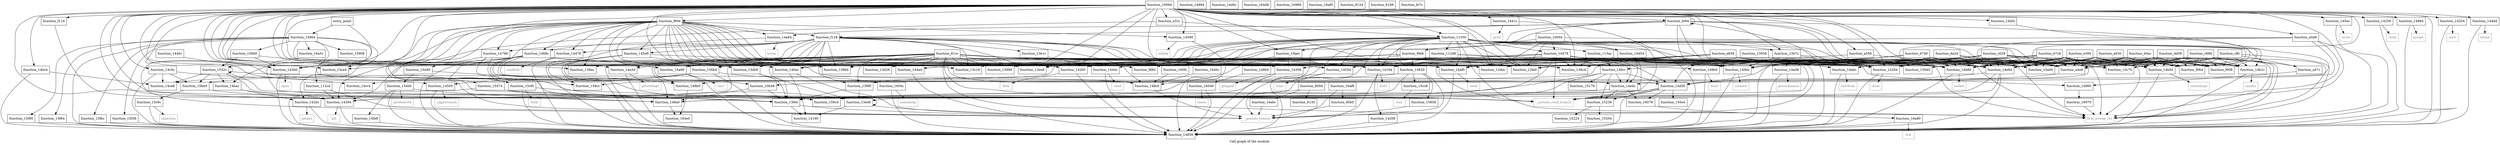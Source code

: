 digraph "Call graph of the module." {
  label="Call graph of the module.";
  node [shape=record];

  Node_function_10b48 [label="{function_10b48}"];
  Node_function_10004 [label="{function_10004}"];
  Node_function_14478 [label="{function_14478}"];
  Node_function_10094 [label="{function_10094}"];
  Node_function_158c4 [label="{function_158c4}"];
  Node_function_10c70 [label="{function_10c70}"];
  Node_function_10d54 [label="{function_10d54}"];
  Node_function_10d78 [label="{function_10d78}"];
  Node_function_144a4 [label="{function_144a4}"];
  Node_function_112c4 [label="{function_112c4}"];
  Node_function_112d8 [label="{function_112d8}"];
  Node_function_113ac [label="{function_113ac}"];
  Node_function_144d4 [label="{function_144d4}"];
  Node_function_11550 [label="{function_11550}"];
  Node_function_12ebc [label="{function_12ebc}"];
  Node_function_10a94 [label="{function_10a94}"];
  Node_function_14788 [label="{function_14788}"];
  Node_function_13ed0 [label="{function_13ed0}"];
  Node_function_14858 [label="{function_14858}"];
  Node_function_14abc [label="{function_14abc}"];
  Node_function_10aec [label="{function_10aec}"];
  Node_function_13d28 [label="{function_13d28}"];
  Node_function_14500 [label="{function_14500}"];
  Node_function_12ee8 [label="{function_12ee8}"];
  Node_function_14554 [label="{function_14554}"];
  Node_function_12fa0 [label="{function_12fa0}"];
  Node_function_13058 [label="{function_13058}"];
  Node_function_138c4 [label="{function_138c4}"];
  Node_function_14580 [label="{function_14580}"];
  Node_function_138ec [label="{function_138ec}"];
  Node_function_13940 [label="{function_13940}"];
  Node_function_13964 [label="{function_13964}"];
  Node_function_13988 [label="{function_13988}"];
  Node_function_145ac [label="{function_145ac}"];
  Node_function_139f0 [label="{function_139f0}"];
  Node_function_13b1c [label="{function_13b1c}"];
  Node_function_13b7c [label="{function_13b7c}"];
  Node_function_145d8 [label="{function_145d8}"];
  Node_function_13c18 [label="{function_13c18}"];
  Node_function_13ca4 [label="{function_13ca4}"];
  Node_function_1468c [label="{function_1468c}"];
  Node_function_13fe0 [label="{function_13fe0}"];
  Node_function_14864 [label="{function_14864}"];
  Node_function_14894 [label="{function_14894}"];
  Node_function_140ac [label="{function_140ac}"];
  Node_function_14190 [label="{function_14190}"];
  Node_function_148a0 [label="{function_148a0}"];
  Node_function_14194 [label="{function_14194}"];
  Node_function_148b0 [label="{function_148b0}"];
  Node_function_14208 [label="{function_14208}"];
  Node_function_148c0 [label="{function_148c0}"];
  Node_function_14258 [label="{function_14258}"];
  Node_function_14960 [label="{function_14960}"];
  Node_function_14284 [label="{function_14284}"];
  Node_function_142b0 [label="{function_142b0}"];
  Node_function_142dc [label="{function_142dc}"];
  Node_function_14984 [label="{function_14984}"];
  Node_function_14308 [label="{function_14308}"];
  Node_function_149b0 [label="{function_149b0}"];
  Node_function_14334 [label="{function_14334}"];
  Node_function_149dc [label="{function_149dc}"];
  Node_function_14384 [label="{function_14384}"];
  Node_function_14a08 [label="{function_14a08}"];
  Node_function_143b0 [label="{function_143b0}"];
  Node_function_14a34 [label="{function_14a34}"];
  Node_function_1440c [label="{function_1440c}"];
  Node_function_14a64 [label="{function_14a64}"];
  Node_function_1441c [label="{function_1441c}"];
  Node_function_14a90 [label="{function_14a90}"];
  Node_function_1444c [label="{function_1444c}"];
  Node_function_14b80 [label="{function_14b80}"];
  Node_function_14bac [label="{function_14bac}"];
  Node_function_14bc4 [label="{function_14bc4}"];
  Node_function_14bf4 [label="{function_14bf4}"];
  Node_function_14c0c [label="{function_14c0c}"];
  Node_function_14cc4 [label="{function_14cc4}"];
  Node_function_14ce8 [label="{function_14ce8}"];
  Node_function_14d0c [label="{function_14d0c}"];
  Node_function_fe94 [label="{function_fe94}"];
  Node_function_14b1c [label="{function_14b1c}"];
  Node_function_14b50 [label="{function_14b50}"];
  Node_function_14af0 [label="{function_14af0}"];
  Node_function_15908 [label="{function_15908}"];
  Node_function_15964 [label="{function_15964}"];
  Node_function_15bb0 [label="{function_15bb0}"];
  Node_function_15c9c [label="{function_15c9c}"];
  Node_function_15cc8 [label="{function_15cc8}"];
  Node_function_15cf0 [label="{function_15cf0}"];
  Node_function_15d40 [label="{function_15d40}"];
  Node_function_15dd4 [label="{function_15dd4}"];
  Node_function_15f38 [label="{function_15f38}"];
  Node_function_15f64 [label="{function_15f64}"];
  Node_function_15f90 [label="{function_15f90}"];
  Node_function_15fbc [label="{function_15fbc}"];
  Node_function_15fe8 [label="{function_15fe8}"];
  Node_function_1604c [label="{function_1604c}"];
  Node_function_16078 [label="{function_16078}"];
  Node_function_160d0 [label="{function_160d0}"];
  Node_function_160fc [label="{function_160fc}"];
  Node_function_1640c [label="{function_1640c}"];
  Node_function_164d8 [label="{function_164d8}"];
  Node_function_164e0 [label="{function_164e0}"];
  Node_function_16968 [label="{function_16968}"];
  Node_function_16970 [label="{function_16970}"];
  Node_function_16a5c [label="{function_16a5c}"];
  Node_function_16a80 [label="{function_16a80}"];
  Node_function_16abc [label="{function_16abc}"];
  Node_function_16af0 [label="{function_16af0}"];
  Node_function_16af8 [label="{function_16af8}"];
  Node_fcntl [color="gray50", fontcolor="gray50", label="{fcntl}"];
  Node_chdir [color="gray50", fontcolor="gray50", label="{chdir}"];
  Node_close [color="gray50", fontcolor="gray50", label="{close}"];
  Node_fork [color="gray50", fontcolor="gray50", label="{fork}"];
  Node_getpid [color="gray50", fontcolor="gray50", label="{getpid}"];
  Node_getppid [color="gray50", fontcolor="gray50", label="{getppid}"];
  Node_ioctl [color="gray50", fontcolor="gray50", label="{ioctl}"];
  Node_kill [color="gray50", fontcolor="gray50", label="{kill}"];
  Node_open [color="gray50", fontcolor="gray50", label="{open}"];
  Node_prctl [color="gray50", fontcolor="gray50", label="{prctl}"];
  Node_read [color="gray50", fontcolor="gray50", label="{read}"];
  Node_readlink [color="gray50", fontcolor="gray50", label="{readlink}"];
  Node_setsid [color="gray50", fontcolor="gray50", label="{setsid}"];
  Node_sigprocmask [color="gray50", fontcolor="gray50", label="{sigprocmask}"];
  Node_time [color="gray50", fontcolor="gray50", label="{time}"];
  Node_unlink [color="gray50", fontcolor="gray50", label="{unlink}"];
  Node_write [color="gray50", fontcolor="gray50", label="{write}"];
  Node_accept [color="gray50", fontcolor="gray50", label="{accept}"];
  Node_bind [color="gray50", fontcolor="gray50", label="{bind}"];
  Node_connect [color="gray50", fontcolor="gray50", label="{connect}"];
  Node_getsockname [color="gray50", fontcolor="gray50", label="{getsockname}"];
  Node_getsockopt [color="gray50", fontcolor="gray50", label="{getsockopt}"];
  Node_listen [color="gray50", fontcolor="gray50", label="{listen}"];
  Node_recv [color="gray50", fontcolor="gray50", label="{recv}"];
  Node_recvfrom [color="gray50", fontcolor="gray50", label="{recvfrom}"];
  Node_send [color="gray50", fontcolor="gray50", label="{send}"];
  Node_sendto [color="gray50", fontcolor="gray50", label="{sendto}"];
  Node_setsockopt [color="gray50", fontcolor="gray50", label="{setsockopt}"];
  Node_socket [color="gray50", fontcolor="gray50", label="{socket}"];
  Node_sigaction [color="gray50", fontcolor="gray50", label="{sigaction}"];
  Node_exit [color="gray50", fontcolor="gray50", label="{exit}"];
  Node_fstat [color="gray50", fontcolor="gray50", label="{fstat}"];
  Node_getdents64 [color="gray50", fontcolor="gray50", label="{getdents64}"];
  Node_nanosleep [color="gray50", fontcolor="gray50", label="{nanosleep}"];
  Node_times [color="gray50", fontcolor="gray50", label="{times}"];
  Node_brk [color="gray50", fontcolor="gray50", label="{brk}"];
  Node_llvm_bswap_i32 [color="gray50", fontcolor="gray50", label="{llvm_bswap_i32}"];
  Node_function_14d30 [label="{function_14d30}"];
  Node_function_14e84 [label="{function_14e84}"];
  Node_function_14edc [label="{function_14edc}"];
  Node_function_14fcc [label="{function_14fcc}"];
  Node_function_150e4 [label="{function_150e4}"];
  Node_function_15178 [label="{function_15178}"];
  Node_function_15204 [label="{function_15204}"];
  Node_function_15224 [label="{function_15224}"];
  Node_function_15238 [label="{function_15238}"];
  Node_function_1532c [label="{function_1532c}"];
  Node_function_15474 [label="{function_15474}"];
  Node_function_15620 [label="{function_15620}"];
  Node_function_156b4 [label="{function_156b4}"];
  Node_function_15858 [label="{function_15858}"];
  Node_function_158cc [label="{function_158cc}"];
  Node_function_158d0 [label="{function_158d0}"];
  Node_function_13db8 [label="{function_13db8}"];
  Node___pseudo_branch [color="gray50", fontcolor="gray50", label="{__pseudo_branch}"];
  Node___pseudo_cond_branch [color="gray50", fontcolor="gray50", label="{__pseudo_cond_branch}"];
  Node_function_8094 [label="{function_8094}"];
  Node_function_80b0 [label="{function_80b0}"];
  Node_function_8124 [label="{function_8124}"];
  Node_function_8130 [label="{function_8130}"];
  Node_function_8188 [label="{function_8188}"];
  Node_entry_point [label="{entry_point}"];
  Node_function_81cc [label="{function_81cc}"];
  Node_function_9f84 [label="{function_9f84}"];
  Node_function_9fe8 [label="{function_9fe8}"];
  Node_function_a0d8 [label="{function_a0d8}"];
  Node_function_a32c [label="{function_a32c}"];
  Node_function_a47c [label="{function_a47c}"];
  Node_function_a4e8 [label="{function_a4e8}"];
  Node_function_a558 [label="{function_a558}"];
  Node_function_a930 [label="{function_a930}"];
  Node_function_b0ac [label="{function_b0ac}"];
  Node_function_b7c8 [label="{function_b7c8}"];
  Node_function_c028 [label="{function_c028}"];
  Node_function_c888 [label="{function_c888}"];
  Node_function_cffc [label="{function_cffc}"];
  Node_function_d740 [label="{function_d740}"];
  Node_function_da24 [label="{function_da24}"];
  Node_function_dd08 [label="{function_dd08}"];
  Node_function_e394 [label="{function_e394}"];
  Node_function_e858 [label="{function_e858}"];
  Node_function_f008 [label="{function_f008}"];
  Node_function_f064 [label="{function_f064}"];
  Node_function_f114 [label="{function_f114}"];
  Node_function_f128 [label="{function_f128}"];
  Node_function_f694 [label="{function_f694}"];
  Node_function_fe7c [label="{function_fe7c}"];
  Node_function_10b48 -> Node_function_13fe0;
  Node_function_10b48 -> Node_function_148a0;
  Node_function_10004 -> Node_function_10d54;
  Node_function_10004 -> Node_function_10d78;
  Node_function_10004 -> Node_function_12ebc;
  Node_function_10004 -> Node_function_10a94;
  Node_function_10004 -> Node_function_12ee8;
  Node_function_10004 -> Node_function_12fa0;
  Node_function_10004 -> Node_function_13fe0;
  Node_function_14478 -> Node_function_14858;
  Node_function_14478 -> Node_readlink;
  Node_function_10094 -> Node_function_10b48;
  Node_function_10094 -> Node_function_144a4;
  Node_function_10094 -> Node_function_112c4;
  Node_function_10094 -> Node_function_144d4;
  Node_function_10094 -> Node_function_11550;
  Node_function_10094 -> Node_function_12ebc;
  Node_function_10094 -> Node_function_10a94;
  Node_function_10094 -> Node_function_14858;
  Node_function_10094 -> Node_function_10aec;
  Node_function_10094 -> Node_function_14500;
  Node_function_10094 -> Node_function_12ee8;
  Node_function_10094 -> Node_function_12fa0;
  Node_function_10094 -> Node_function_138c4;
  Node_function_10094 -> Node_function_14580;
  Node_function_10094 -> Node_function_138ec;
  Node_function_10094 -> Node_function_13964;
  Node_function_10094 -> Node_function_145ac;
  Node_function_10094 -> Node_function_13b7c;
  Node_function_10094 -> Node_function_13ca4;
  Node_function_10094 -> Node_function_13fe0;
  Node_function_10094 -> Node_function_140ac;
  Node_function_10094 -> Node_function_148a0;
  Node_function_10094 -> Node_function_14194;
  Node_function_10094 -> Node_function_14258;
  Node_function_10094 -> Node_function_14284;
  Node_function_10094 -> Node_function_142b0;
  Node_function_10094 -> Node_function_14984;
  Node_function_10094 -> Node_function_14334;
  Node_function_10094 -> Node_function_149dc;
  Node_function_10094 -> Node_function_14384;
  Node_function_10094 -> Node_function_143b0;
  Node_function_10094 -> Node_function_14a34;
  Node_function_10094 -> Node_function_1441c;
  Node_function_10094 -> Node_function_14a90;
  Node_function_10094 -> Node_function_14b80;
  Node_function_10094 -> Node_function_14bac;
  Node_function_10094 -> Node_function_14bc4;
  Node_function_10094 -> Node_function_14bf4;
  Node_function_10094 -> Node_function_14c0c;
  Node_function_10094 -> Node_function_fe94;
  Node_function_10094 -> Node_function_14af0;
  Node_function_10094 -> Node_function_15620;
  Node_function_10094 -> Node_function_156b4;
  Node_function_10094 -> Node___pseudo_branch;
  Node_function_10094 -> Node___pseudo_cond_branch;
  Node_function_10094 -> Node_function_a0d8;
  Node_function_10094 -> Node_function_a32c;
  Node_function_10094 -> Node_function_a558;
  Node_function_10094 -> Node_function_f114;
  Node_function_10094 -> Node_function_f694;
  Node_function_10d54 -> Node_function_14edc;
  Node_function_10d54 -> Node___pseudo_cond_branch;
  Node_function_10d78 -> Node_function_144a4;
  Node_function_10d78 -> Node_function_10a94;
  Node_function_10d78 -> Node_function_14abc;
  Node_function_10d78 -> Node_function_138c4;
  Node_function_10d78 -> Node_function_13964;
  Node_function_10d78 -> Node_function_13fe0;
  Node_function_10d78 -> Node_function_14194;
  Node_function_10d78 -> Node_function_14284;
  Node_function_10d78 -> Node_function_149dc;
  Node_function_10d78 -> Node_function_14b80;
  Node_function_10d78 -> Node_function_14af0;
  Node_function_10d78 -> Node_function_14e84;
  Node_function_10d78 -> Node_function_14edc;
  Node_function_10d78 -> Node_function_14fcc;
  Node_function_10d78 -> Node_function_156b4;
  Node_function_10d78 -> Node___pseudo_cond_branch;
  Node_function_144a4 -> Node_function_14858;
  Node_function_112c4 -> Node_function_14384;
  Node_function_112c4 -> Node___pseudo_branch;
  Node_function_112d8 -> Node_function_13964;
  Node_function_112d8 -> Node_function_14194;
  Node_function_112d8 -> Node_function_149dc;
  Node_function_112d8 -> Node_function_14b80;
  Node_function_112d8 -> Node___pseudo_cond_branch;
  Node_function_113ac -> Node_function_138c4;
  Node_function_113ac -> Node_function_13940;
  Node_function_113ac -> Node_function_14d30;
  Node_function_113ac -> Node_function_14fcc;
  Node_function_144d4 -> Node_function_14858;
  Node_function_144d4 -> Node_setsid;
  Node_function_11550 -> Node_function_10d54;
  Node_function_11550 -> Node_function_10d78;
  Node_function_11550 -> Node_function_144a4;
  Node_function_11550 -> Node_function_112d8;
  Node_function_11550 -> Node_function_113ac;
  Node_function_11550 -> Node_function_12ebc;
  Node_function_11550 -> Node_function_10a94;
  Node_function_11550 -> Node_function_14858;
  Node_function_11550 -> Node_function_14abc;
  Node_function_11550 -> Node_function_10aec;
  Node_function_11550 -> Node_function_12ee8;
  Node_function_11550 -> Node_function_14554;
  Node_function_11550 -> Node_function_12fa0;
  Node_function_11550 -> Node_function_13988;
  Node_function_11550 -> Node_function_13b7c;
  Node_function_11550 -> Node_function_13fe0;
  Node_function_11550 -> Node_function_140ac;
  Node_function_11550 -> Node_function_148a0;
  Node_function_11550 -> Node_function_14194;
  Node_function_11550 -> Node_function_148b0;
  Node_function_11550 -> Node_function_14284;
  Node_function_11550 -> Node_function_142b0;
  Node_function_11550 -> Node_function_149dc;
  Node_function_11550 -> Node_function_14a34;
  Node_function_11550 -> Node_function_14a90;
  Node_function_11550 -> Node_function_14b80;
  Node_function_11550 -> Node_function_14b1c;
  Node_function_11550 -> Node_function_14b50;
  Node_function_11550 -> Node_function_14af0;
  Node_function_11550 -> Node_llvm_bswap_i32;
  Node_function_11550 -> Node_function_14e84;
  Node_function_11550 -> Node_function_15620;
  Node_function_11550 -> Node_function_f008;
  Node_function_11550 -> Node_function_f064;
  Node_function_14788 -> Node_function_158c4;
  Node_function_14788 -> Node_function_15d40;
  Node_function_14788 -> Node_function_158cc;
  Node_function_13ed0 -> Node_function_13ed0;
  Node_function_13ed0 -> Node_function_14190;
  Node_function_13ed0 -> Node___pseudo_branch;
  Node_function_14abc -> Node_function_14858;
  Node_function_14abc -> Node_recvfrom;
  Node_function_10aec -> Node_function_14554;
  Node_function_10aec -> Node_function_14864;
  Node_function_10aec -> Node_function_142dc;
  Node_function_10aec -> Node_function_14308;
  Node_function_14500 -> Node_function_14858;
  Node_function_14500 -> Node_sigprocmask;
  Node_function_14554 -> Node_function_14858;
  Node_function_14554 -> Node_time;
  Node_function_13058 -> Node_function_13940;
  Node_function_13058 -> Node_function_14d30;
  Node_function_14580 -> Node_function_14858;
  Node_function_14580 -> Node_unlink;
  Node_function_145ac -> Node_function_14858;
  Node_function_145ac -> Node_write;
  Node_function_139f0 -> Node_function_13ed0;
  Node_function_139f0 -> Node_function_13fe0;
  Node_function_13b1c -> Node_function_1444c;
  Node_function_13b7c -> Node_function_14858;
  Node_function_13b7c -> Node_function_14284;
  Node_function_13b7c -> Node_function_149dc;
  Node_function_13b7c -> Node_function_14a08;
  Node_function_13b7c -> Node_function_14b80;
  Node_function_145d8 -> Node_function_158c4;
  Node_function_145d8 -> Node_function_14858;
  Node_function_145d8 -> Node_function_14284;
  Node_function_145d8 -> Node_function_14edc;
  Node_function_145d8 -> Node_function_158cc;
  Node_function_1468c -> Node_function_158c4;
  Node_function_1468c -> Node_function_14858;
  Node_function_1468c -> Node_function_14194;
  Node_function_1468c -> Node_function_14284;
  Node_function_1468c -> Node_function_143b0;
  Node_function_1468c -> Node_function_15cf0;
  Node_function_1468c -> Node_function_14d30;
  Node_function_1468c -> Node_function_14e84;
  Node_function_1468c -> Node_function_14edc;
  Node_function_13fe0 -> Node_function_14190;
  Node_function_13fe0 -> Node___pseudo_branch;
  Node_function_14864 -> Node_function_160d0;
  Node_function_140ac -> Node_function_14190;
  Node_function_140ac -> Node___pseudo_branch;
  Node_function_148a0 -> Node_function_164e0;
  Node_function_14194 -> Node_function_14858;
  Node_function_14194 -> Node_function_14208;
  Node_function_14194 -> Node_fcntl;
  Node_function_148b0 -> Node_function_164e0;
  Node_function_14208 -> Node_function_14858;
  Node_function_148c0 -> Node___pseudo_branch;
  Node_function_14258 -> Node_function_14858;
  Node_function_14258 -> Node_chdir;
  Node_function_14960 -> Node_function_16970;
  Node_function_14284 -> Node_function_14858;
  Node_function_14284 -> Node_close;
  Node_function_142b0 -> Node_function_14858;
  Node_function_142b0 -> Node_fork;
  Node_function_142dc -> Node_function_14858;
  Node_function_142dc -> Node_getpid;
  Node_function_14984 -> Node_function_14858;
  Node_function_14984 -> Node_accept;
  Node_function_14308 -> Node_function_14858;
  Node_function_14308 -> Node_getppid;
  Node_function_149b0 -> Node_function_14858;
  Node_function_149b0 -> Node_bind;
  Node_function_14334 -> Node_function_14858;
  Node_function_14334 -> Node_ioctl;
  Node_function_149dc -> Node_function_14858;
  Node_function_149dc -> Node_connect;
  Node_function_14384 -> Node_function_14858;
  Node_function_14384 -> Node_kill;
  Node_function_14a08 -> Node_function_14858;
  Node_function_14a08 -> Node_getsockname;
  Node_function_143b0 -> Node_function_14858;
  Node_function_143b0 -> Node_open;
  Node_function_14a34 -> Node_function_14858;
  Node_function_14a34 -> Node_getsockopt;
  Node_function_1440c -> Node_function_143b0;
  Node_function_14a64 -> Node_function_14858;
  Node_function_14a64 -> Node_listen;
  Node_function_1441c -> Node_function_14858;
  Node_function_1441c -> Node_prctl;
  Node_function_14a90 -> Node_function_14858;
  Node_function_14a90 -> Node_recv;
  Node_function_1444c -> Node_function_14858;
  Node_function_1444c -> Node_read;
  Node_function_14b80 -> Node_function_14858;
  Node_function_14b80 -> Node_socket;
  Node_function_14bac -> Node_function_142dc;
  Node_function_14bac -> Node_function_14384;
  Node_function_14bc4 -> Node_function_14858;
  Node_function_14bc4 -> Node_function_14ce8;
  Node_function_14bf4 -> Node_function_148c0;
  Node_function_14c0c -> Node_function_14858;
  Node_function_14c0c -> Node_function_14cc4;
  Node_function_14c0c -> Node_function_14ce8;
  Node_function_14c0c -> Node_function_15bb0;
  Node_function_fe94 -> Node_function_14858;
  Node_function_fe94 -> Node_function_14194;
  Node_function_fe94 -> Node_function_14284;
  Node_function_fe94 -> Node_function_149b0;
  Node_function_fe94 -> Node_function_149dc;
  Node_function_fe94 -> Node_function_14a64;
  Node_function_fe94 -> Node_function_14b80;
  Node_function_fe94 -> Node_function_fe94;
  Node_function_fe94 -> Node_function_14b50;
  Node_function_fe94 -> Node_function_156b4;
  Node_function_fe94 -> Node_function_f128;
  Node_function_14b1c -> Node_function_14858;
  Node_function_14b1c -> Node_sendto;
  Node_function_14b50 -> Node_function_14858;
  Node_function_14b50 -> Node_setsockopt;
  Node_function_14af0 -> Node_function_14858;
  Node_function_14af0 -> Node_send;
  Node_function_15964 -> Node_function_14858;
  Node_function_15964 -> Node_function_148c0;
  Node_function_15964 -> Node_function_15908;
  Node_function_15964 -> Node_function_15f38;
  Node_function_15964 -> Node_function_15f64;
  Node_function_15964 -> Node_function_15f90;
  Node_function_15964 -> Node_function_15fbc;
  Node_function_15964 -> Node_function_16a5c;
  Node_function_15964 -> Node_function_15620;
  Node_function_15964 -> Node_function_158d0;
  Node_function_15964 -> Node___pseudo_branch;
  Node_function_15964 -> Node___pseudo_cond_branch;
  Node_function_15bb0 -> Node_function_148a0;
  Node_function_15bb0 -> Node_function_15c9c;
  Node_function_15c9c -> Node_function_14858;
  Node_function_15c9c -> Node_sigaction;
  Node_function_15cc8 -> Node_exit;
  Node_function_15cf0 -> Node_function_14858;
  Node_function_15cf0 -> Node_fstat;
  Node_function_15cf0 -> Node___pseudo_cond_branch;
  Node_function_15d40 -> Node_function_148b0;
  Node_function_15d40 -> Node_function_15dd4;
  Node_function_15dd4 -> Node_function_14858;
  Node_function_15dd4 -> Node_function_148a0;
  Node_function_15dd4 -> Node_function_15fe8;
  Node_function_15dd4 -> Node_getdents64;
  Node_function_15f38 -> Node_function_14858;
  Node_function_15f64 -> Node_function_14858;
  Node_function_15f90 -> Node_function_14858;
  Node_function_15fbc -> Node_function_14858;
  Node_function_15fe8 -> Node_function_14858;
  Node_function_1604c -> Node_function_14858;
  Node_function_1604c -> Node_nanosleep;
  Node_function_16078 -> Node_function_16a80;
  Node_function_160d0 -> Node_function_14858;
  Node_function_160d0 -> Node_times;
  Node_function_160fc -> Node_function_148c0;
  Node_function_1640c -> Node_function_148c0;
  Node_function_16970 -> Node_llvm_bswap_i32;
  Node_function_16a80 -> Node_function_14858;
  Node_function_16a80 -> Node_brk;
  Node_function_16abc -> Node___pseudo_branch;
  Node_function_16af8 -> Node___pseudo_branch;
  Node_function_16af8 -> Node_function_80b0;
  Node_function_14d30 -> Node_function_158c4;
  Node_function_14d30 -> Node_function_14858;
  Node_function_14d30 -> Node_function_16078;
  Node_function_14d30 -> Node_function_150e4;
  Node_function_14d30 -> Node_function_15238;
  Node_function_14d30 -> Node___pseudo_cond_branch;
  Node_function_14e84 -> Node_function_13ed0;
  Node_function_14e84 -> Node_function_14858;
  Node_function_14e84 -> Node_function_14d30;
  Node_function_14e84 -> Node___pseudo_cond_branch;
  Node_function_14edc -> Node_function_158c4;
  Node_function_14edc -> Node_function_16078;
  Node_function_14edc -> Node_function_15238;
  Node_function_14fcc -> Node_function_158c4;
  Node_function_14fcc -> Node_function_148a0;
  Node_function_14fcc -> Node_function_14d30;
  Node_function_14fcc -> Node_function_14edc;
  Node_function_14fcc -> Node_function_15178;
  Node_function_14fcc -> Node_function_15238;
  Node_function_15238 -> Node_function_15204;
  Node_function_15238 -> Node_function_15224;
  Node_function_1532c -> Node_function_158c4;
  Node_function_1532c -> Node_function_148c0;
  Node_function_1532c -> Node_function_14bac;
  Node_function_1532c -> Node_function_14ce8;
  Node_function_1532c -> Node_function_15bb0;
  Node_function_1532c -> Node_function_1532c;
  Node_function_1532c -> Node___pseudo_cond_branch;
  Node_function_15474 -> Node_function_13ed0;
  Node_function_15474 -> Node_function_14858;
  Node_function_15474 -> Node_function_13fe0;
  Node_function_15620 -> Node_function_158c4;
  Node_function_15620 -> Node_function_15cc8;
  Node_function_15620 -> Node_function_15858;
  Node_function_15620 -> Node_function_158cc;
  Node_function_15620 -> Node___pseudo_branch;
  Node_function_156b4 -> Node_function_14858;
  Node_function_156b4 -> Node_function_14500;
  Node_function_156b4 -> Node_function_14cc4;
  Node_function_156b4 -> Node_function_14ce8;
  Node_function_156b4 -> Node_function_15bb0;
  Node_function_156b4 -> Node_function_1604c;
  Node_function_15858 -> Node___pseudo_branch;
  Node_function_158d0 -> Node_function_14194;
  Node_function_158d0 -> Node_function_143b0;
  Node_function_158d0 -> Node_function_1532c;
  Node_function_13db8 -> Node_function_13ed0;
  Node_function_13db8 -> Node_function_13fe0;
  Node_function_8094 -> Node_function_16abc;
  Node_function_8094 -> Node___pseudo_branch;
  Node_function_8094 -> Node_function_8130;
  Node_function_80b0 -> Node___pseudo_branch;
  Node_entry_point -> Node_function_15964;
  Node_entry_point -> Node_function_1532c;
  Node_function_81cc -> Node_function_144a4;
  Node_function_81cc -> Node_function_12ebc;
  Node_function_81cc -> Node_function_10a94;
  Node_function_81cc -> Node_function_14858;
  Node_function_81cc -> Node_function_13d28;
  Node_function_81cc -> Node_function_12ee8;
  Node_function_81cc -> Node_function_14554;
  Node_function_81cc -> Node_function_12fa0;
  Node_function_81cc -> Node_function_138c4;
  Node_function_81cc -> Node_function_138ec;
  Node_function_81cc -> Node_function_13964;
  Node_function_81cc -> Node_function_13988;
  Node_function_81cc -> Node_function_139f0;
  Node_function_81cc -> Node_function_13c18;
  Node_function_81cc -> Node_function_13ca4;
  Node_function_81cc -> Node_function_13fe0;
  Node_function_81cc -> Node_function_140ac;
  Node_function_81cc -> Node_function_148a0;
  Node_function_81cc -> Node_function_14194;
  Node_function_81cc -> Node_function_148b0;
  Node_function_81cc -> Node_function_148c0;
  Node_function_81cc -> Node_function_14284;
  Node_function_81cc -> Node_function_149dc;
  Node_function_81cc -> Node_function_14a34;
  Node_function_81cc -> Node_function_14a90;
  Node_function_81cc -> Node_function_14b80;
  Node_function_81cc -> Node_function_14b50;
  Node_function_81cc -> Node_function_14af0;
  Node_function_81cc -> Node_llvm_bswap_i32;
  Node_function_81cc -> Node_function_14e84;
  Node_function_81cc -> Node_function_156b4;
  Node_function_81cc -> Node_function_13db8;
  Node_function_81cc -> Node___pseudo_cond_branch;
  Node_function_81cc -> Node_function_9f84;
  Node_function_81cc -> Node_function_a4e8;
  Node_function_9fe8 -> Node_function_142b0;
  Node_function_9fe8 -> Node_function_14308;
  Node_function_9fe8 -> Node_function_14384;
  Node_function_9fe8 -> Node_function_15620;
  Node_function_9fe8 -> Node_function_156b4;
  Node_function_9fe8 -> Node___pseudo_branch;
  Node_function_a0d8 -> Node_function_14858;
  Node_function_a0d8 -> Node_function_13940;
  Node_function_a0d8 -> Node_function_14e84;
  Node_function_a0d8 -> Node_function_14edc;
  Node_function_a0d8 -> Node___pseudo_cond_branch;
  Node_function_a0d8 -> Node_function_9fe8;
  Node_function_a32c -> Node_function_11550;
  Node_function_a32c -> Node_function_14384;
  Node_function_a47c -> Node_function_14960;
  Node_function_a4e8 -> Node_function_139f0;
  Node_function_a558 -> Node_function_14e84;
  Node_function_a558 -> Node_function_14fcc;
  Node_function_a930 -> Node_function_10c70;
  Node_function_a930 -> Node_function_10a94;
  Node_function_a930 -> Node_function_13940;
  Node_function_a930 -> Node_function_14284;
  Node_function_a930 -> Node_function_14b80;
  Node_function_a930 -> Node_function_14b1c;
  Node_function_a930 -> Node_function_14b50;
  Node_function_a930 -> Node_llvm_bswap_i32;
  Node_function_a930 -> Node_function_14e84;
  Node_function_a930 -> Node_function_a4e8;
  Node_function_a930 -> Node_function_f008;
  Node_function_a930 -> Node_function_f064;
  Node_function_b0ac -> Node_function_10c70;
  Node_function_b0ac -> Node_function_10a94;
  Node_function_b0ac -> Node_function_14284;
  Node_function_b0ac -> Node_function_14b80;
  Node_function_b0ac -> Node_function_14b1c;
  Node_function_b0ac -> Node_function_14b50;
  Node_function_b0ac -> Node_llvm_bswap_i32;
  Node_function_b0ac -> Node_function_14e84;
  Node_function_b0ac -> Node_function_a4e8;
  Node_function_b0ac -> Node_function_f008;
  Node_function_b0ac -> Node_function_f064;
  Node_function_b7c8 -> Node_function_10c70;
  Node_function_b7c8 -> Node_function_10a94;
  Node_function_b7c8 -> Node_function_14abc;
  Node_function_b7c8 -> Node_function_14554;
  Node_function_b7c8 -> Node_function_14194;
  Node_function_b7c8 -> Node_function_14284;
  Node_function_b7c8 -> Node_function_149dc;
  Node_function_b7c8 -> Node_function_14b80;
  Node_function_b7c8 -> Node_function_14b1c;
  Node_function_b7c8 -> Node_function_14b50;
  Node_function_b7c8 -> Node_llvm_bswap_i32;
  Node_function_b7c8 -> Node_function_14d30;
  Node_function_b7c8 -> Node_function_14e84;
  Node_function_b7c8 -> Node_function_a4e8;
  Node_function_b7c8 -> Node_function_f008;
  Node_function_b7c8 -> Node_function_f064;
  Node_function_c028 -> Node_function_10c70;
  Node_function_c028 -> Node_function_10a94;
  Node_function_c028 -> Node_function_14abc;
  Node_function_c028 -> Node_function_14554;
  Node_function_c028 -> Node_function_14194;
  Node_function_c028 -> Node_function_14284;
  Node_function_c028 -> Node_function_149dc;
  Node_function_c028 -> Node_function_14b80;
  Node_function_c028 -> Node_function_14b1c;
  Node_function_c028 -> Node_function_14b50;
  Node_function_c028 -> Node_llvm_bswap_i32;
  Node_function_c028 -> Node_function_14d30;
  Node_function_c028 -> Node_function_14e84;
  Node_function_c028 -> Node_function_a4e8;
  Node_function_c028 -> Node_function_f008;
  Node_function_c028 -> Node_function_f064;
  Node_function_c888 -> Node_function_10c70;
  Node_function_c888 -> Node_function_10a94;
  Node_function_c888 -> Node_function_14284;
  Node_function_c888 -> Node_function_14b80;
  Node_function_c888 -> Node_function_14b1c;
  Node_function_c888 -> Node_function_14b50;
  Node_function_c888 -> Node_llvm_bswap_i32;
  Node_function_c888 -> Node_function_14e84;
  Node_function_c888 -> Node_function_a47c;
  Node_function_c888 -> Node_function_a4e8;
  Node_function_c888 -> Node_function_f008;
  Node_function_c888 -> Node_function_f064;
  Node_function_cffc -> Node_function_10a94;
  Node_function_cffc -> Node_function_14284;
  Node_function_cffc -> Node_function_14b80;
  Node_function_cffc -> Node_function_14b1c;
  Node_function_cffc -> Node_function_14b50;
  Node_function_cffc -> Node_llvm_bswap_i32;
  Node_function_cffc -> Node_function_14e84;
  Node_function_cffc -> Node_function_a47c;
  Node_function_cffc -> Node_function_a4e8;
  Node_function_cffc -> Node_function_f008;
  Node_function_cffc -> Node_function_f064;
  Node_function_d740 -> Node_function_10c70;
  Node_function_d740 -> Node_function_10a94;
  Node_function_d740 -> Node_function_149b0;
  Node_function_d740 -> Node_function_149dc;
  Node_function_d740 -> Node_function_14b80;
  Node_function_d740 -> Node_function_14af0;
  Node_function_d740 -> Node_llvm_bswap_i32;
  Node_function_d740 -> Node_function_14e84;
  Node_function_d740 -> Node_function_a4e8;
  Node_function_da24 -> Node_function_10c70;
  Node_function_da24 -> Node_function_10a94;
  Node_function_da24 -> Node_function_149b0;
  Node_function_da24 -> Node_function_149dc;
  Node_function_da24 -> Node_function_14b80;
  Node_function_da24 -> Node_function_14af0;
  Node_function_da24 -> Node_llvm_bswap_i32;
  Node_function_da24 -> Node_function_14e84;
  Node_function_da24 -> Node_function_a4e8;
  Node_function_dd08 -> Node_function_10c70;
  Node_function_dd08 -> Node_function_10a94;
  Node_function_dd08 -> Node_function_14284;
  Node_function_dd08 -> Node_function_14b80;
  Node_function_dd08 -> Node_function_14b1c;
  Node_function_dd08 -> Node_function_14b50;
  Node_function_dd08 -> Node_llvm_bswap_i32;
  Node_function_dd08 -> Node_function_14e84;
  Node_function_dd08 -> Node_function_a4e8;
  Node_function_dd08 -> Node_function_f008;
  Node_function_dd08 -> Node_function_f064;
  Node_function_e394 -> Node_function_12ebc;
  Node_function_e394 -> Node_function_10a94;
  Node_function_e394 -> Node_function_12fa0;
  Node_function_e394 -> Node_function_13940;
  Node_function_e394 -> Node_function_14284;
  Node_function_e394 -> Node_function_14b80;
  Node_function_e394 -> Node_function_14b1c;
  Node_function_e394 -> Node_function_14b50;
  Node_function_e394 -> Node_llvm_bswap_i32;
  Node_function_e394 -> Node_function_14e84;
  Node_function_e394 -> Node_function_a4e8;
  Node_function_e394 -> Node_function_f008;
  Node_function_e394 -> Node_function_f064;
  Node_function_e858 -> Node_function_10b48;
  Node_function_e858 -> Node_function_12ebc;
  Node_function_e858 -> Node_function_10a94;
  Node_function_e858 -> Node_function_12ee8;
  Node_function_e858 -> Node_function_12fa0;
  Node_function_e858 -> Node_function_138c4;
  Node_function_e858 -> Node_function_13940;
  Node_function_e858 -> Node_function_13c18;
  Node_function_e858 -> Node_function_14960;
  Node_function_e858 -> Node_function_14284;
  Node_function_e858 -> Node_function_143b0;
  Node_function_e858 -> Node_function_1444c;
  Node_function_e858 -> Node_function_14b80;
  Node_function_e858 -> Node_function_14b1c;
  Node_function_e858 -> Node_function_14b50;
  Node_function_e858 -> Node_function_14e84;
  Node_function_e858 -> Node_function_9f84;
  Node_function_e858 -> Node_function_a4e8;
  Node_function_e858 -> Node_function_f008;
  Node_function_e858 -> Node_function_f064;
  Node_function_f114 -> Node_function_14384;
  Node_function_f128 -> Node_function_14478;
  Node_function_f128 -> Node_function_12ebc;
  Node_function_f128 -> Node_function_14788;
  Node_function_f128 -> Node_function_12ee8;
  Node_function_f128 -> Node_function_12fa0;
  Node_function_f128 -> Node_function_138c4;
  Node_function_f128 -> Node_function_138ec;
  Node_function_f128 -> Node_function_13964;
  Node_function_f128 -> Node_function_139f0;
  Node_function_f128 -> Node_function_13b1c;
  Node_function_f128 -> Node_function_145d8;
  Node_function_f128 -> Node_function_13c18;
  Node_function_f128 -> Node_function_1468c;
  Node_function_f128 -> Node_function_148c0;
  Node_function_f128 -> Node_function_14284;
  Node_function_f128 -> Node_function_14384;
  Node_function_f128 -> Node_function_143b0;
  Node_function_f128 -> Node_function_156b4;
  Node_function_f128 -> Node_function_13db8;
  Node_function_f694 -> Node_function_14478;
  Node_function_f694 -> Node_function_12ebc;
  Node_function_f694 -> Node_function_14788;
  Node_function_f694 -> Node_function_12ee8;
  Node_function_f694 -> Node_function_14554;
  Node_function_f694 -> Node_function_12fa0;
  Node_function_f694 -> Node_function_14580;
  Node_function_f694 -> Node_function_138ec;
  Node_function_f694 -> Node_function_13964;
  Node_function_f694 -> Node_function_145d8;
  Node_function_f694 -> Node_function_13c18;
  Node_function_f694 -> Node_function_13ca4;
  Node_function_f694 -> Node_function_1468c;
  Node_function_f694 -> Node_function_13fe0;
  Node_function_f694 -> Node_function_14284;
  Node_function_f694 -> Node_function_142b0;
  Node_function_f694 -> Node_function_142dc;
  Node_function_f694 -> Node_function_14308;
  Node_function_f694 -> Node_function_149b0;
  Node_function_f694 -> Node_function_14384;
  Node_function_f694 -> Node_function_143b0;
  Node_function_f694 -> Node_function_14a64;
  Node_function_f694 -> Node_function_1444c;
  Node_function_f694 -> Node_function_14b80;
  Node_function_f694 -> Node_function_14d30;
  Node_function_f694 -> Node_function_15474;
  Node_function_f694 -> Node_function_156b4;
  Node_function_f694 -> Node_function_13db8;
  Node_function_f694 -> Node_function_f128;
}
